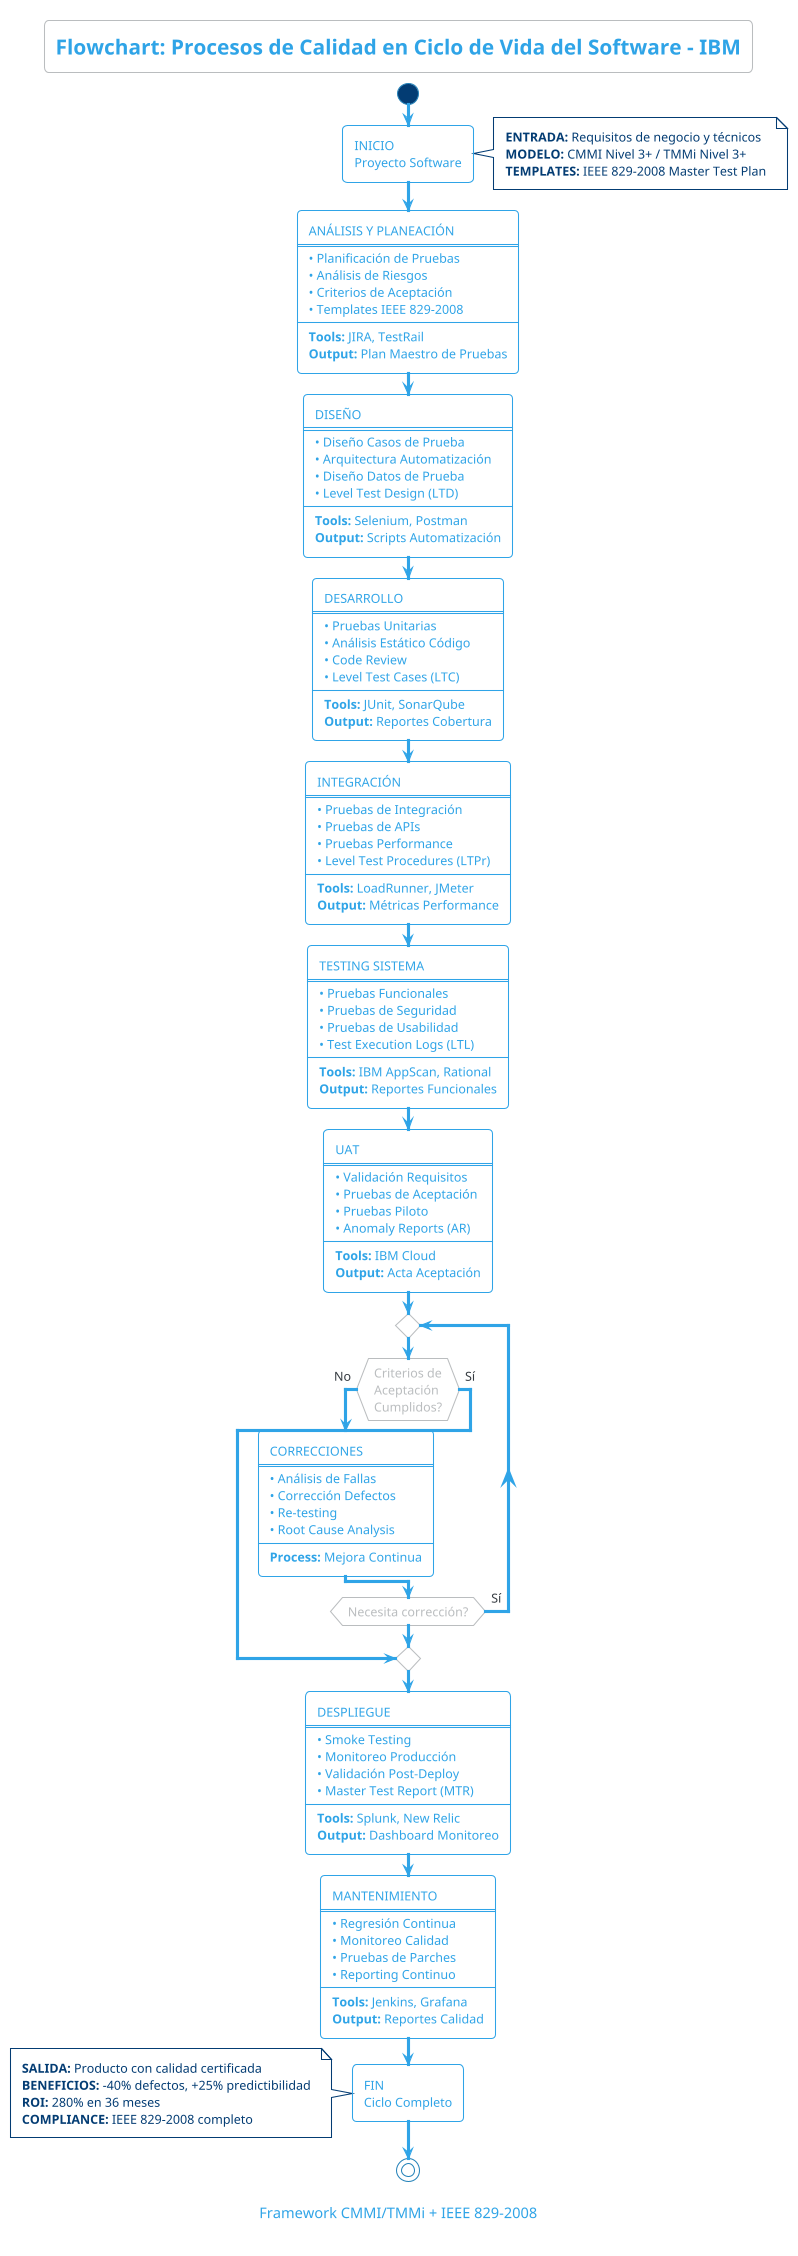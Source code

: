 @startuml flowchart-calidad-ciclo-vida
!theme cerulean-outline
title Flowchart: Procesos de Calidad en Ciclo de Vida del Software - IBM
caption Framework CMMI/TMMi + IEEE 829-2008

skinparam backgroundColor white
skinparam defaultFontSize 12
skinparam rectangle {
    BackgroundColor lightblue
    BorderColor navy
    FontColor black
    roundCorner 10
    FontSize 11
}

skinparam diamond {
    BackgroundColor lightyellow
    BorderColor orange
    FontSize 12
}

skinparam package {
    BackgroundColor #F8F9FA
    BorderColor #6C757D
    FontSize 14
}

' Proceso principal de flujo
start
:INICIO
Proyecto Software;
note right
**ENTRADA:** Requisitos de negocio y técnicos
**MODELO:** CMMI Nivel 3+ / TMMi Nivel 3+
**TEMPLATES:** IEEE 829-2008 Master Test Plan
end note

:ANÁLISIS Y PLANEACIÓN
====
• Planificación de Pruebas
• Análisis de Riesgos  
• Criterios de Aceptación
• Templates IEEE 829-2008
----
**Tools:** JIRA, TestRail
**Output:** Plan Maestro de Pruebas;

:DISEÑO
====
• Diseño Casos de Prueba
• Arquitectura Automatización
• Diseño Datos de Prueba
• Level Test Design (LTD)
----
**Tools:** Selenium, Postman
**Output:** Scripts Automatización;

:DESARROLLO
====
• Pruebas Unitarias
• Análisis Estático Código
• Code Review
• Level Test Cases (LTC)
----
**Tools:** JUnit, SonarQube
**Output:** Reportes Cobertura;

:INTEGRACIÓN
====
• Pruebas de Integración
• Pruebas de APIs
• Pruebas Performance
• Level Test Procedures (LTPr)
----
**Tools:** LoadRunner, JMeter
**Output:** Métricas Performance;

:TESTING SISTEMA
====
• Pruebas Funcionales
• Pruebas de Seguridad
• Pruebas de Usabilidad
• Test Execution Logs (LTL)
----
**Tools:** IBM AppScan, Rational
**Output:** Reportes Funcionales;

:UAT
====
• Validación Requisitos
• Pruebas de Aceptación
• Pruebas Piloto
• Anomaly Reports (AR)
----
**Tools:** IBM Cloud
**Output:** Acta Aceptación;

repeat
  if (Criterios de\nAceptación\nCumplidos?) then (No)
    :CORRECCIONES
    ====
    • Análisis de Fallas
    • Corrección Defectos
    • Re-testing
    • Root Cause Analysis
    ----
    **Process:** Mejora Continua;
  else (Sí)
    break
  endif
repeat while (Necesita corrección?) is (Sí)

:DESPLIEGUE
====
• Smoke Testing
• Monitoreo Producción
• Validación Post-Deploy
• Master Test Report (MTR)
----
**Tools:** Splunk, New Relic
**Output:** Dashboard Monitoreo;

:MANTENIMIENTO
====
• Regresión Continua
• Monitoreo Calidad
• Pruebas de Parches
• Reporting Continuo
----
**Tools:** Jenkins, Grafana
**Output:** Reportes Calidad;

:FIN
Ciclo Completo;
note left
**SALIDA:** Producto con calidad certificada
**BENEFICIOS:** -40% defectos, +25% predictibilidad
**ROI:** 280% en 36 meses
**COMPLIANCE:** IEEE 829-2008 completo
end note

stop
@enduml
